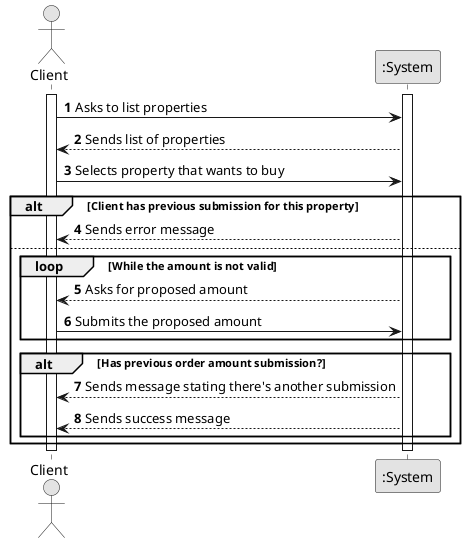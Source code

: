 @startuml
skinparam monochrome true
skinparam packageStyle rectangle
skinparam shadowing false

autonumber

actor "Client" as Client
participant ":System" as System

activate Client

	activate System

		Client -> System : Asks to list properties

		System --> Client : Sends list of properties

		Client -> System : Selects property that wants to buy

		alt Client has previous submission for this property
			System --> Client : Sends error message
		else
			loop While the amount is not valid
				System --> Client : Asks for proposed amount

				Client -> System : Submits the proposed amount
			end

			alt Has previous order amount submission?
				System --> Client : Sends message stating there's another submission

				System --> Client : Sends success message
			end
		end

	deactivate System

deactivate Client

@enduml
